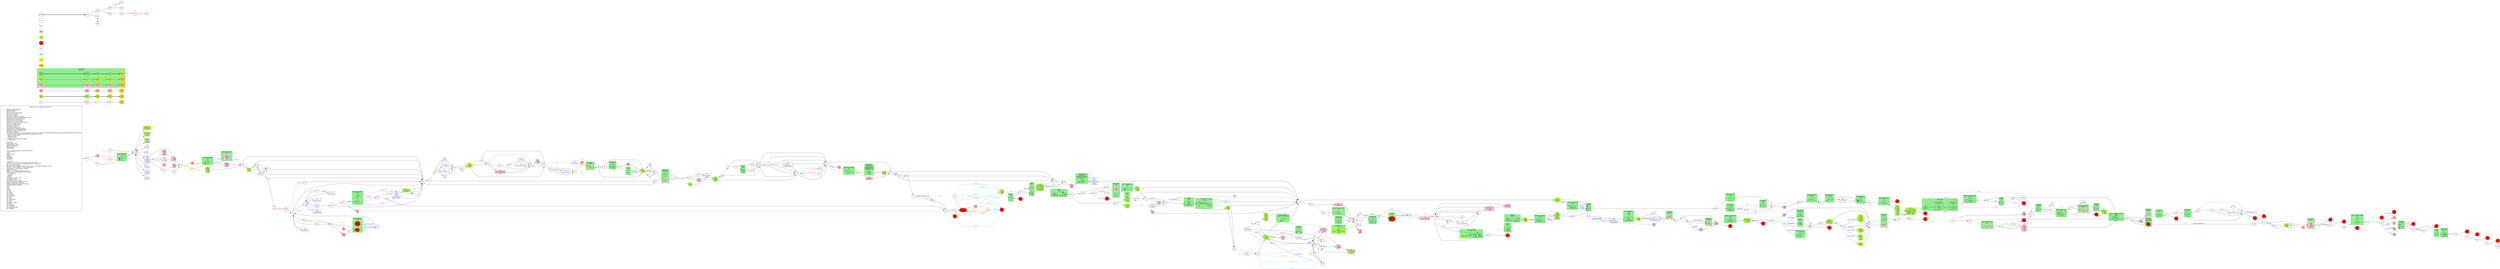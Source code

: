 digraph "Fighting Fantasy: Knights of Doom" {
	// graph defaults
	rankdir=LR
	mclimit=50
	nodesep=.3 // changes horizontal separation of nodes
	ranksep=.4 // changes vertical separation of nodes
	node [height=.7
		width=.7
		shape=ellipse
		margin=0]
	edge[weight=5]

	// a box for a graph label
	// note that you can override the defaults set above
	title [label = "Fighting Fantasy: Knights of Doom 56/--/--\n\n \
		Light Green Fill: Benefits\l \
		Pink Fill: Penalties\l \
		Red Fill: Death\l \
		Blue Text: Key Items/Events\l \
		Red Text: Lost Items\l \
		Purple Text: Shops\l \
		Blue Line: Forced Items/Events\l \
		Light Blue Text/Line: Optional Items/Events\l \
		Purple Line: Dice Related Events\l \
		Green Line: Stat Test Passed\l \
		Brown Line: Stat Test Failed\l \
		Magenta Line: Combat Related Events\l \
		Grey Text: Riddle Answer\l \
		Grey Line: Hidden Option\l \
		Orange Line: Spells\l \
		Red Line: Possible Error\l \
		Gold/Yellow Fill: Required Nodes\l \
		Light Blue Fill: Recommended Nodes\l \
		Gold Outline: Recommended Path\l \
		Green Box: Combat\l \
		SK/ST/LK/AT/AR/TM/CW/CL: Skill/Stamina/Luck/Attack Strength/Attack Round/Time/Consecutive Win Round/Consecutive Lose Round\l \
		?: Chance of this happening, depending on instructions in text\l \
		*: Special Combat Rules\l \
		-: Negative Status\l \
		+: Positive Status\l \
		^: Damage can be reduced by items\l \
		@: Take 2 items\l\l \
		Starts with:\l \
		Initial Skill: 1d6+6\l \
		Initial Stamina: 2d6+12\l \
		Initial Luck: 1d6+6\l \
		Initial Honor: 6\l \
		Initial Time: 0\l\l \
		skill/stamina/luck potion: +all SK/ST/LK&1ILK\l \
		10 meal: +4ST\l \
		sword\l \
		leather armor\l \
		lantern\l \
		tinderbox\l \
		2d6+6 gold\l \
		backpack\l\l \
		Comments:\l \
		Lance, test SK, SK-2 if no lance skill, -2EST if successful\l \
		Crossbow, test SK, SK-2 if no target skill, -2EST if successful\l \
		Axe, -1 SK if no axe skill\l \
		Ironbane, destroy enemy weapon (-3ESK), armor (no damage reduction), or both\l \
		SK* test, -1 if no tracking, +1 if hunting charm\l \
		shadowblade, +1AT, 3DMG vs undead\l \
		shield ring, -1EAT\l \
		aelfgar, +1AT, damage undead+demons\l \
		grenade, deals 1d6 damage to self or enemy\l \
		+, use crossbow\l \
		-, use lance\l \
		!, EDMG+\l \
		@, DMG-\l \
		**holy strike -1ESK, -2EST\l \
		salve restores 6ST\l \
		warhammer -1AT, +1DMG\l \
		holy oil can be used as banish or holy\l \
		ziridian charm pass 2 luck tests\l \
		healing draught restores IST/2 stamina\l \
		revelation equals commune\l \
		none\l \
		none\l \
		none\l \
		Market:\l \
		1g: rope\l \
		1g: lantern\l \
		3g: 6 bolts\l \
		1g: per meal\l \
		5g: breastplate\l \
		2g: mirror\l \
		4g: salve\l \
		6g: warhammer\l \
		7g: holy oil\l \
		3g: spear\l \
		4g: ziridian charm\l \
		Alchemist:\l \
		4g: witherwell\l \
		3g: 2 antitoxin\l \
		3g: healing draught\l \
		6g: revelation\l \
		"
		shape = "box"
		margin = 0.1]

	subgraph Required {
		node [style = "filled" color = "gold" fillcolor = "gold" fontcolor = "blue" shape = "rect"]
		key3
		boo5
		dam5
		monboo5
		mondam5
		mon5
		ending [fontcolor = "black" shape = "octagon"]
	}

	subgraph Required2 {
		node [style = "filled" color = "#FFF700" fillcolor = "#FFF700" fontcolor = "blue" shape = "rect"]
		req2
	}

	subgraph Recommended {
		node [penwidth = 3 color = "gold"]
		txt2
		key2 [shape = "rect" fontcolor = "blue"]
		boo3 [style = "filled" fillcolor = "greenyellow"]
		boo4 [style = "filled" fillcolor = "greenyellow"]
		dam3 [style = "filled" fillcolor = "pink"]
		dam4 [style = "filled" fillcolor = "pink"]
		monboo3 [style = "filled" fillcolor = "greenyellow"]
		monboo4 [style = "filled" fillcolor = "greenyellow"]
		mondam3 [style = "filled" fillcolor = "pink"]
		mondam4 [style = "filled" fillcolor = "pink"]
		mon3
		mon4
	}
	
	subgraph Optional {
		node [style = "filled" color = "paleturquoise1" fillcolor = "paleturquoise1" fontcolor = "blue" shape = "rect"]
		opt
	}

	subgraph Combat {
		style = "filled" color = "palegreen2"
		subgraph cluster_MONSTER {
			label = "? MONSTER\n 0/0 0/0"
			mon1 [label = "\N\n text"]
			mon2 [shape = "rect" fontcolor = "blue" label = "\N\n text"]
			mon3 [label = "\N\n text"]
			mon4 [shape = "rect" fontcolor = "blue" label = "\N\n text"]
			mon5 [shape = "rect" fontcolor = "blue" label = "\N\n text"]
			monboo1 [style = "filled" color = "greenyellow" label = "\N\n text"]
			monboo2 [shape = "rect" style = "filled" color = "greenyellow" fontcolor = "blue" label = "\N\n text"]
			monboo3 [label = "\N\n text"]
			monboo4 [shape = "rect" fontcolor = "blue" label = "\N\n text"]
			monboo5 [shape = "rect" fontcolor = "blue" label = "\N\n text"]
			mondam1 [style = "filled" color = "pink" label = "\N\n text"]
			mondam2 [shape = "rect" style = "filled" color = "pink" fontcolor = "blue" label = "\N\n text"]
			mondam3 [label = "\N\n text"]
			mondam4 [shape = "rect" fontcolor = "blue" label = "\N\n text"]
			mondam5 [shape = "rect" fontcolor = "blue" label = "\N\n text"]
		}
		
		subgraph cluster_SPECTRAL_KNIGHT {
			label = "Spectral Knight\n 9/8"
			255
		}
		
		subgraph cluster_ASSASSIN_S_DAGGER {
			label = "Assassin's Dagger\n 10/-"
			043
		}
		
		subgraph cluster_ASSASSIN_S_DAGGER2 {
			label = "Assassin's Dagger\n 10/-"
			373 [shape = "rect" style = "filled" color = "pink" fontcolor = "blue" label = "\N\n Reggad\n +1DAY\n -1SK\n -2ST"]
		}
		
		subgraph cluster_DEMONIC_SLAYER {
			label = "Demonic Slayer\n 10/8"
			013 [style = "filled" color = "red"]
			223 [style = "filled" color = "red" label = "\N\n -1ESK\n -2EST"]
		}
		
		subgraph cluster_HOODED_ATTACKER {
			label = "Hooded Attacker*\n 8/8"
			025
			106
		}
		
		subgraph cluster_GREAT_BOAR {
			label = "Great Boar+-\n 8/8"
			256 [style = "filled" color = "pink" label = "\N\n +2PT"]
		}
		
		subgraph cluster_THORNBEAST {
			label = "Thornbeast\n 8/10"
			352 [shape = "rect" fontcolor = "blue" label = "\N\n Nroht"]
		}
		
		subgraph cluster_CLERIC {
			label = "Cleric\n 6/6"
			394
		}
		
		subgraph cluster_MURDERER {
			label = "Murderer\n 7/6 6/8 7/7"
			038
			346 [style = "filled" color = "pink" label = "\N\n -2ST"]
		}
		
		subgraph cluster_WYRD {
			label = "Wyrd**\n 9/6"
			036 [label = "\N\n -1AT"]
		}
		
		subgraph cluster_MUMMERS_DRAGON {
			label = "Mummers' Dragon\n 8/7"
			328
		}
		
		subgraph cluster_MUMMERS {
			label = "Knight 7/6\n Witch 8/7\n Horsehead 6/7\n Pickpocket 6/5\n Oddfellow 7/7"
			062 [label = "\N*\n -1AT"]
		}
		
		subgraph cluster_INITIATE {
			label = "Initiate\n 7/6"
			157
		}
		
		subgraph cluster_BRYAR {
			label = "Bryar\n 9/9"
			089
			272 [label = "\N\n -2AT"]
		}
		
		subgraph cluster_OUTLAWS {
			label = "Cut-Throat 6/5\n Bandit 7/6\n Renegade Monk 6/7\n Wolfshead 8/7"
			205 [label = "\N*\n +1AT?"]
		}
		
		subgraph cluster_LICH {
			label = "Lich\n 8/9"
			065 [label = "\N\n -1d6EST"]
			283 [label = "\N\n -1AT?"]
		}
		
		subgraph cluster_HELLHOUND {
			label = "Hellhound*\n 7/6"
			310
			375 [style = "filled" color = "pink" label = "\N\n -1SK\n -2ST"]
		}
		
		subgraph cluster_HELLHOUNDS {
			label = "1d6+1 Hellhound*\n 7/6"
			115
		}
		
		subgraph cluster_CRONE {
			label = "Crone\n 6/5"
			292 [shape = "rect" style = "filled" color = "greenyellow" fontcolor = "blue" label = "\N\n 2 meal\n -1AT\n +1DAY\n +2ST"]
		}
		
		subgraph cluster_SNAKES {
			label = "Snakes\n 8/11"
			300 [label = "\N\n -2AT?\n EDMG=4?"]
		}
		
		subgraph cluster_COCKATRICE {
			label = "Cockatrice*\n 7/7"
			027
			090
		}
		
		subgraph cluster_CAILLEACH {
			label = "Cailleach*\n 12/12"
			345
		}
		
		subgraph cluster_CHAOS_CENTAUR {
			label = "Chaos Centaur!\n 10/9 9/10 10/10 9/11"
			060
		}
		
		subgraph cluster_UNDEAD_CHAMPION {
			label = "Undead Champion@\n 9/7"
			358
		}
		
		subgraph cluster_HORSEMAN {
			label = "Horseman\n 7/7 6/7 7/6"
			275 [label = "\N\n -2AT?"]
		}
		
		subgraph cluster_VAMPIRE_BAT {
			label = "Vampire Bat\n 7/6"
			234 [shape = "rect" style = "filled" color = "greenyellow" fontcolor = "blue" label = "\N\n lantern\n Myrton -1ESK undead\n +1LK"]
		}
		
		subgraph cluster_GRAVE_WORM {
			label = "Grave-Worm\n 8/6"
			337 [shape = "rect" fontcolor = "blue" label = "\N\n guildas: 75"]
		}
		
		subgraph cluster_HAUNT {
			label = "Haunt\n 9/8"
			376 [style = "filled" color = "red" label = "\N\n -1ESK?\n -2EST?"]
		}
		
		subgraph cluster_SKELETAL_DOG {
			label = "Skeletal Dog@\n 7/6"
			320 [style = "filled" color = "greenyellow" label = "\N\n +1LK"]
			391 [label = "\N\n -1ESK?\n -2EST?"]
		}
		
		subgraph cluster_DEATHSHEAD {
			label = "Haunt\n 9/5"
			270 [label = "\N\n -1ESK?\n -2EST?"]
		}
		
		subgraph cluster_CADAVER {
			label = "Cadaver\n 10/12"
			056
			116 [label = "\N\n -1AT?"]
		}
		
		subgraph cluster_ASSASSIN_S_DAGGER3 {
			label = "Assassin's Dagger\n 10/-"
			249 [shape = "rect" fontcolor = "blue" label = "\N\n dagger?"]
		}
		
		subgraph cluster_ASSASSIN_S_DAGGER4 {
			label = "Assassin's Dagger\n 10/-"
			371 [shape = "rect" fontcolor = "blue" label = "\N\n dagger?"]
		}
		
		subgraph cluster_ORC_WOLF_RIDER {
			label = "Orc Wolf-Rider\n 7/6\n 6/6\n 7/5"
			037 [label = "\N\n -1AT?\n -2x1d6/2ST"]
		}
		
		subgraph cluster_TREE_MAN {
			label = "Tree Man\n 8/8 8/8"
			069 [style = "filled" color = "pink" label = "\N\n +4PT"]
		}
		
		subgraph cluster_WODEWOSE {
			label = "Wodewose\n 9/7 9/8"
			018 [style = "filled" color = "pink" label = "\N\n +5PT"]
		}
		
		subgraph cluster_KNIGHT_OF_THE_FLAME {
			label = "Knight of the Flame\n 12/12"
			280 [label = "\N\n +1EDMG"]
		}
		
		subgraph cluster_HORNED_SERPENT {
			label = "Horned Serpent\n 8/13"
			273 [label = "\N\n -2AT"]
		}
		
		subgraph cluster_FIRE_IMP {
			label = "Fire Imp\n 9/4 8/4 7/5"
			165 [label = "\N\n -2AT"]
		}
		
		subgraph cluster_VERACNA {
			label = "Veracna\n 9/10"
			366 [label = "\N\n -2AT"]
		}
		
		subgraph cluster_HILL_GIANT {
			label = "Hill Giant\n 9/11"
			010
			088 [style = "filled" color = "pink" label = "\N*\n -2ST"]
		}
		
		subgraph cluster_BEAST_MEN {
			label = "Beast Men\n 10"
			184 [label = "\N\n -2EAT?"]
			
			subgraph cluster_CHAOS_STEED {
				color = "black" fillcolor = "palegreen2"
				label = "Chaos Steed\n 9/12"
				067 [label = "\N\n -1EFR"]
			}
			
			subgraph cluster_GOREHORN {
				color = "black" fillcolor = "palegreen2"
				label = "Gorehorn+\n 8/9"
				254 [label = "\N\n -1EFR"]
			}
		}
		
		subgraph cluster_CHAOS_KNIGHT_CHAMPION {
			label = "Chaos Knight Champion*\n 12/12"
			296 [label = "\N\n -0~2AT"]
		}
		
		subgraph cluster_RAT_MAN {
			label = "Rat Man\n 5/6 6/5"
			393
		}
		
		subgraph cluster_CHAOS_BEAST_MAN {
			label = "Chaos Beast Man\n 8/8"
			386 [label = "\N\n -2EST?"]
		}
		
		subgraph cluster_RABID_CHAOS_HOUND {
			label = "Chaos Beast Man\n 7/7 7/7"
			331 [style = "filled" color = "pink" label = "\N\n -0~4ST"]
		}
		
		subgraph cluster_GARGOYLE {
			label = "Gargoyle\n 9/10 9/11\n 10/9 9/10"
			363 [style = "filled" color = "red" label = "\N\n -1AT"]
		}
		
		subgraph cluster_BEAST_MAN_SHAMAN {
			label = "Beast Man Shaman\n 8/7"
			171 [style = "filled" color = "pink" label = "\N\n -3ST?"]
		}
		
		subgraph cluster_REPTILIAN {
			label = "Reptilian\n 10/15"
			294 [style = "filled" color = "pink" label = "\N\n -2ST?"]
		}
		
		subgraph cluster_IRON_EATER {
			label = "Iron-Eater*\n 4/5"
			329
		}
		
		subgraph cluster_POLTERGEIST {
			label = "Poltergeist\n 9/-"
			198
		}
		
		subgraph cluster_MORGWYN {
			label = "Morgwyn*\n 9/9"
			029 [style = "filled" color = "pink" label = "\N\n -1SK?\n -1ESK?\n -2EST?"]
		}
		
		subgraph cluster_MURGRIM {
			label = "Murgrim\n 10/11"
			110
		}
		
		subgraph cluster_BEAST_MAN_CHAMPION {
			label = "Beast Man Champion\n 12/14"
			149 [label = "\N\n +1EDMG"]
		}
		
		subgraph cluster_SOLDIER {
			label = "Soldier\n 7/7"
			035
		}
		
		subgraph cluster_TROLL {
			label = "Soldier\n 9/9"
			048
		}
		
		subgraph cluster_IRON_GOLEM {
			label = "Iron Golem*\n 10/16"
			382 [label = "\N\n -weapon?"]
		}
		
		subgraph cluster_WAR_HORSE {
			label = "War-Horse\n 8/9"
			347
		}
		
		subgraph cluster_OGER_OVERSEER {
			label = "Oger Overseer-*\n 9/10"
			124
		}
		
		subgraph cluster_WEAPONMASTER {
			label = "Weaponmaster\n 10/12"
			061
		}
		
		subgraph cluster_HOBGOBLIN_FANATIC {
			label = "Hobgoblin Fanatic\n 7/6"
			233
		}
		
		subgraph cluster_CHAOS_WARRIOR {
			label = "Chaos Warrior\n 9/8 8/9"
			357
		}
		
		subgraph cluster_CHAOS_KNIGHT {
			label = "1d6-1? Chaos Knight\n 10/12\n ...\n 10/12"
			229
		}
		
		subgraph cluster_BELGAROTH {
			label = "Belgaroth\n 12/17"
			162
		}
		
		subgraph cluster_RAVEN {
			label = "Raven\n 7/8"
			127
		}
		
		subgraph cluster_NIGHT_MARE {
			label = "Night-Mare\n 10/11"
			176 [label = "\N\n -1ESK?\n -2EST?"]
		}
		
		subgraph cluster_CHAOS_WARRIOR2 {
			label = "Chaos Warrior*\n 10/9"
			201
		}
		
		cbt
	}

	subgraph Death {
		node [style = "filled" color = "red"]
		ddt
		004
		007
		013
		028
		039
		092
		096
		107
		108
		113
		118
		143
		144
		155
		159
		169
		180
		207
		210
		223
		238
		259
		265
		271
		276
		282
		318
		364
		355
		359
		388
	}

	subgraph Boost {
		node [style = "filled" color = "greenyellow"]
		bst
		boo1 [label = "\N\n text"]
		boo2 [shape = "rect" fontcolor = "blue" label = "\N\n text"]
		boo3 [label = "\N\n text"]
		boo4 [shape = "rect" fontcolor = "blue" label = "\N\n text"]
		boo5 [shape = "rect" fontcolor = "blue" label = "\N\n text"]
		017 [label = "\N\n +1HR"]
		024 [shape = "rect" fontcolor = "blue" label = "\N\n 3 meal\n +1DAY\n +1LK"]
		032 [shape = "rect" fontcolor = "blue" label = "\N\n griffin shield\n -1EAT"]
		033 [shape = "rect" fontcolor = "blue" label = "\N\n flame shield\n +1DAY\n +2ST"]
		041 [color = "greenyellow:pink" label = "\N\n +1LK\n -4ST"]
		081 [label = "\N\n +all SK\n +all ST"]
		101 [shape = "rect" fontcolor = "blue" label = "\N\n Ecrof\n 5 meals\n 20 gold\n sword?\n +1LK\n +1HR\n +5ST\n +5FR"]
		122 [shape = "rect" fontcolor = "blue" label = "\N\n Rotiart\n +1LK"]
		125 [label = "\N\n +1DAY\n +4ST"]
		135 [label = "\N\n +1DAY\n +3ST"]
		136 [label = "\N\n +1HR"]
		141 [shape = "rect" fontcolor = "blue" label = "\N\n dagger\n +1DAY\n +1LK\n +2ST"]
		152 [shape = "rect" fontcolor = "blue" label = "\N\n 8 gold\n +1HR"]
		160 [shape = "rect" fontcolor = "blue" label = "\N\n garlic breath\n +4ST"]
		168 [shape = "rect" fontcolor = "blue" label = "\N\n 2 meal\n +1HR"]
		177 [color = "greenyellow:pink" shape = "rect" fontcolor = "blue" label = "\N\n breastplate\n -1AT\n -1DMG"]
		185 [shape = "rect" fontcolor = "blue" label = "\N\n fear spiders/\n fear snakes/\n fear height\n twisted staff\n +1HR"]
		186 [shape = "rect" fontcolor = "blue" label = "\N\n fireball\n +1SK\n +1LK\n +4ST"]
		199 [label = "\N\n +1HR\n +2LK"]
		202 [label = "\N\n +1DAY\n +2ST"]
		217 [shape = "rect" fontcolor = "blue" label = "\N\n -fear\n +1DAY\n +1LK\n +1SK \n +2ST\n -2ST"]
		231 [color = "greenyellow:pink" shape = "rect" fontcolor = "blue" label = "\N\n shadowblade\n -1SK?\n -2ST?"]
		241 [shape = "rect" fontcolor = "blue" label = "\N\n -3 gold\n +1DAY\n +2ST"]
		242 [shape = "rect" fontcolor = "blue" label = "\N\n celastrix\n +1LK\n +1HR"]
		253 [label = "\N\n +1LK"]
		286 [shape = "rect" fontcolor = "blue" label = "\N\n aelfgar: 11\n restore ST\n +1LK"]
		317 [shape = "rect" fontcolor = "blue" label = "\N\n -1g?\n +2ST?"]
		306 [shape = "rect" fontcolor = "blue" label = "\N\n varen +4FR\n mercenaries +5FR\n villagers +3FR\n militia +4FR\n tactics +2FR"]
		319 [label = "\N\n +1DAY?\n +1ST?"]
		336 [color = "greenyellow:pink" shape = "rect" fontcolor = "blue" label = "\N\n mace\n -1AT\n +1EDMG"]
		369 [label = "\N\n +all ST"]
		374 [shape = "rect" fontcolor = "blue" label = "\N\n 5 gold\n 3 meals\n Ecrof\n +1DAY\n -all ST/2"]
		395 [label = "\N\n +1HR\n +all SK\n +all LK\n +all ST"]
	}

	subgraph Damage {
		node [style = "filled" color = "pink"]
		ddg
		dam1 [label = "\N\n text"]
		dam2 [shape = "rect" fontcolor = "blue" label = "\N\n text"]
		dam3 [label = "\N\n text"]
		dam4 [shape = "rect" fontcolor = "blue" label = "\N\n text"]
		dam5 [shape = "rect" fontcolor = "blue" label = "\N\n text"]
		005 [label = "\N\n -2x2d6(-4?)ST"]
		020 [label = "\N\n -5ST"]
		021 [label = "\N\n -1SK?\n -0~4ST"]
		044 [label = "\N\n -1LK\n -3ST?"]
		056 [label = "\N\n -1d6ST"]
		078 [label = "\N\n -1SK\n -3ST"]
		079 [label = "\N\n -2ST"]
		084 [label = "\N\n +1HR\n -1SK?\n -1LK\n -2~4ST"]
		114 [label = "\N\n -1HR\n -2ST"]
		131 [shape = "rect" fontcolor = "blue" label = "\N\n shield ring\n -0~4ST"]
		132 [shape = "rect" fontcolor = "blue" label = "\N\n -1d6 metal objects\n -2ST"]
		133 [label = "\N\n -1HR"]
		143 [label = "\N\n -1d6+2ST"]
		145 [label = "\N\n -3ST"]
		146 [label = "\N\n -5ST"]
		153 [shape = "rect" fontcolor = "blue" label = "\N\n -1SK in sepulchre"]
		163 [label = "\N\n -1SK\n -2ST"]
		167 [label = "\N\n -1ST?"]
		170 [shape = "rect" fontcolor = "blue" label = "\N\n 3 gold\n -2ST"]
		182 [label = "\N\n -1ST"]
		183 [label = "\N\n -2ST"]
		204 [label = "\N\n -4ST"]
		208 [label = "\N\n -4ST"]
		209 [label = "\N\n -2ST"]
		211 [shape = "rect" fontcolor = "blue" label = "\N\n Reggad\n +1DAY\n -2ST?"]
		214 [shape = "rect" fontcolor = "blue" label = "\N\n ballad, part 3: 8\n -1SK?\n -3~6ST"]
		216 [label = "\N\n -1SK\n -3ST"]
		228 [label = "\N\n -2ST"]
		237 [label = "\N\n -3ST"]
		239 [label = "\N\n -2ST"]
		257 [label = "\N\n -1LK"]
		261 [label = "\N\n -1HR\n -2ST"]
		262 [label = "\N\n -5ST"]
		264 [label = "\N\n -1ST"]
		298 [shape = "rect" fontcolor = "blue" label = "\N\n Eugalp\n -1SK\n -1LK\n -3ST"]
		299 [label = "\N\n -5ST"]
		301 [label = "\N\n -1LK\n -3ST"]
		321 [label = "\N\n -3x?ST"]
		301 [label = "\N\n -1d6+2ST*"]
		349 [label = "\N\n +5PT"]
		350 [shape = "rect" fontcolor = "blue" label = "\N\n moon shield\n -1LK\n -2ST?"]
		368 [label = "\N\n +3PT"]
		370 [label = "\N\n -2ST"]
		397 [label = "\N\n -1LK"]
		399 [label = "\N\n -2HR\n -2LK"]
	}

	subgraph Key_Item {
		node [fontcolor = "blue" shape = "rect"]
		kky
		key1 [label = "\N\n text"]
		key2 [label = "\N\n text"]
		key3 [label = "\N\n text"]
		009 [label = "\N\n lance"]
		034 [label = "\N\n ballad, part 1: 7\n refund gold"]
		046 [label = "\N\n talisman"]
		051 [label = "\N\n Enorc\n +1DAY"]
		052 [label = "\N\n glass prism"]
		055 [label = "\N\n dragon shield"]
		064 [label = "\N\n -3 meal/\n -1 potion"]
		068 [label = "\N\n info" tooltip = "manticore banarask hills"]
		070 [label = "\N\n power words: 196"]
		071 [label = "\N\n axe"]
		072 [label = "\N\n Ronnoc\n magic sword\n lion shield"]
		080 [label = "\N\n 5 meal\n lantern\n tinderbox\n 20 gold\n 2 potion"]
		091 [label = "\N\n helmet"]
		099 [label = "\N\n info" tooltip = "clerics evil / forest in danger / slained by demon"]
		103 [label = "\N\n Eehsnab"]
		111 [label = "\N\n info" tooltip = "clerics temple havalok / miller spy"]
		112 [label = "\N\n info" tooltip = "runes translation"]
		117 [label = "\N\n Ecrof"]
		121 [label = "\N\n raven charm\n 3 gold"]
		174 [label = "\N\n -1d3 metal objects"]
		206 [label = "\N\n info" tooltip = "aelfgar in cairns of dunar?"]
		215 [fontcolor = "grey" label = "\N\n cadaver"]
		230 [label = "\N\n crossbow\n 6 bolts"]
		232 [label = "\N\n crystal orb"]
		244 [label = "\N\n -6~+6 gold"]
		246 [label = "\N\n 8 gold\n locket\n quarterstaff\n dagger\n 2 swords"]
		258 [label = "\N\n info" tooltip = "beware beast that are men / heel warrior of stone / forest of skull"]
		266 [label = "\N\n ironbane"]
		268 [label = "\N\n info" tooltip = "priest ghost graveyard / end of hiding blood moon / druid dark rites forest / robbers countryside"]
		277 [label = "\N\n info" tooltip = "lord of the first / prisoners of wickerman"]
		281 [label = "\N\n ballad, part 1: 3"]
		288 [label = "\N\n Ecrof"]
		304 [label = "\N\n door of skulls: x5"]
		305 [label = "\N\n iron key\n hunting charm"]
		315 [label = "\N\n forest sap\n elven amulet"]
		341 [label = "\N\n info" tooltip = "tapestry tree people"]
		342 [label = "\N\n -2 meal"]
		343 [label = "\N\n use xbow"]
		354 [label = "\N\n Rellim\n 2 meal\n 6 gold\n herb liquid\n hood & cloak"]
		362 [label = "\N\n info" tooltip = "herluin west"]
		377 [fontcolor = "grey" label = "\N\n wolfsbane"]
		380 [label = "\N\n info" tooltip = "free bird of light"]
		383 [label = "\N\n Eehsnab"]
		389 [label = "\N\n gauntlets"]
		390 [label = "\N\n 4 grenades"]
		392 [label = "\N\n cockatrice"]
	}
	
	subgraph Shop {
		node [fontcolor = "purple" shape = "rect"]
		shp
		193 [label = "\N\n Alchemist"]
		248 [label = "\N\n Market"]
	}

	mon1 -> mon2 -> mon3 -> mon4 -> mon5 [penwidth = 3]
	boo1 -> boo2 -> boo3 -> boo4 -> boo5 [penwidth = 3]
	dam1 -> dam2 -> dam3 -> dam4 -> dam5
	txt1 -> key1 -> txt2 -> key2 -> key3
	monboo1 -> monboo2 -> monboo3 -> monboo4 -> monboo5
	mondam1 -> mondam2 -> mondam3 -> mondam4 -> mondam5

	myTitle -> z001 [penwidth = 3]
	z001 -> z002 [color = "purple" fontcolor = "purple" label = "1-3"]
	z001 -> z003 [color = "purple" fontcolor = "purple" label = "4-6"]
	z002 -> z004 [color = "green" fontcolor = "green" label = "LK"]
	z002 -> z005 [color = "brown"]
	z003 -> z006 [dir = "both"]
	z004 -> z007 [color = "blue" fontcolor = "blue" label = "req"]
	z004 -> z008 [color = "cyan3" fontcolor = "cyan3" label = "-opt"]
	z005 -> z009 [color = "grey" fontcolor = "grey" label = "info"]
	z009 -> z010 [color = "crimson" fontcolor = "crimson" label = "error(?)"]
	z010 -> z011 [color = "magenta" fontcolor = "magenta" label = "escape"]
	{
		rank = same
		z003
		z006
	}
	title -> 001
	001 -> 057 [color = "green" fontcolor = "green" label = "LK"]
	001 -> 145
	002 -> 159 [color = "brown"]
	002 -> 338 [color = "green" fontcolor = "green" label = "DAY&le;6"]
	003 -> 156 [color = "orange" fontcolor = "orange" label = "ride"]
	003 -> 156 [color = "green" fontcolor = "green" label = "LK"]
	003 -> 170 [color = "brown"]
	005 -> 031
	006 -> 070 [color = "orange" fontcolor = "orange" label = "lore"]
	006 -> 070 [color = "green" fontcolor = "green" label = "LK"]
	006 -> 189 [color = "brown"]
	008 -> 291 [color = "green" fontcolor = "green" label = "LK"]
	008 -> 216 [color = "brown"]
	010 -> 173
	011 -> 400 [color = "green" fontcolor = "green" label = "SK+2?"]
	011 -> 144 [color = "brown"]
	012 -> 217
	012 -> 202
	013 -> 128 [color = "blue" fontcolor = "blue" label = "magic weapon/win"]
	014 -> 204 [color = "orange" fontcolor = "orange" label = "banish"]
	014 -> 029
	015 -> 049
	016 -> 361
	016 -> 391
	016 -> 109
	017 -> 288
	017 -> 158
	017 -> 206
	018 -> 368
	019 -> 310 [color = "green" fontcolor = "green" label = "LK"]
	019 -> 375 [color = "brown"]
	020 -> 162
	021 -> 231
	021 -> 316
	022 -> 314
	023 -> 010 [color = "green" fontcolor = "green" label = "4xSK+2?"]
	023 -> 088 [color = "brown"]
	024 -> 332
	024 -> 150
	025 -> 235 [color = "magenta" fontcolor = "magenta" label = "EST&le;2"]
	025 -> 354 [color = "magenta" fontcolor = "magenta" label = "EST&le;2"]
	026 -> 099
	026 -> 099 [color = "orange" fontcolor = "orange" label = "commune"]
	026 -> 166 [color = "brown"]
	027 -> 090 [color = "orange" fontcolor = "orange" label = "arcane"]
	027 -> 090 [color = "blue" fontcolor = "blue" label = "cockatrice"]
	027 -> 221 [color = "blue" fontcolor = "blue" label = "Enorc"]
	027 -> 168
	029 -> 290
	030 -> 112
	030 -> 353
	031 -> 215
	031 -> 044
	031 -> 195
	031 -> 381
	033 -> 169 [color = "blue" fontcolor = "blue" label = "fear heights"]
	033 -> 245
	034 -> 139
	034 -> 314
	035 -> 207 [color = "magenta" fontcolor = "magenta" label = "AR>4"]
	035 -> 302
	036 -> 164 [color = "orange" fontcolor = "orange" label = "banish"]
	036 -> 164 [color = "magenta" fontcolor = "magenta" label = "win"]
	037 -> 136
	038 -> 293 [color = "magenta" fontcolor = "magenta" label = "2 kills"]
	040 -> 258 [color = "cyan3" fontcolor = "cyan3" label = "-3g"]
	040 -> 125
	041 -> 157 [color = "purple" fontcolor = "purple" label = "1-4"]
	041 -> 287 [color = "purple" fontcolor = "purple" label = "5-6"]
	042 -> 270 [color = "grey" fontcolor = "grey" label = "cadaver\n door of skulls"]
	042 -> 007
	043 -> 373 [color = "magenta" fontcolor = "magenta" label = "2CW/AR>4"]
	043 -> 211 [color = "magenta" fontcolor = "magenta" label = "2CW/AR>4"]
	044 -> 031
	045 -> 077 [color = "blue" fontcolor = "blue" label = "Nroht/\n Rellim"]
	045 -> 219
	046 -> 017
	047 -> 240 [color = "green" fontcolor = "green" label = "SK-2?"]
	047 -> 155 [color = "brown"]
	048 -> 098
	049 -> 147
	049 -> 191
	050 -> 220 [color = "green" fontcolor = "green" label = "LK"]
	050 -> 146 [color = "brown"]
	051 -> 182
	051 -> 126
	052 -> 274
	053 -> 117 [color = "magenta" fontcolor = "magenta" label = "AT=SK+12/EST&le;4"]
	053 -> 022 [color = "magenta" fontcolor = "magenta" label = "EAT=22/ST&le;4"]
	054 -> 122 [color = "orange" fontcolor = "orange" label = "commune"]
	054 -> 122 [color = "green" fontcolor = "green" label = "LK"]
	054 -> 014 [color = "brown"]
	055 -> 353
	056 -> 116
	057 -> 105 [color = "orange" fontcolor = "orange" label = "banish"]
	057 -> 303 [color = "orange" fontcolor = "orange" label = "holy"]
	057 -> 255
	058 -> 113
	058 -> 286
	059 -> 279 [color = "green" fontcolor = "green" label = "4dST"]
	059 -> 108 [color = "brown"]
	060 -> 332
	061 -> 178
	062 -> 152 [color = "magenta" fontcolor = "magenta" label = "win/AR>16"]
	063 -> 243
	064 -> 114
	065 -> 283
	066 -> 223 [color = "orange" fontcolor = "orange" label = "holy"]
	066 -> 237 [color = "orange" fontcolor = "orange" label = "banish"]
	066 -> 321
	066 -> 013
	067 -> 149 [color = "magenta" fontcolor = "magenta" label = "win AR"]
	067 -> 254 [color = "magenta" fontcolor = "magenta" label = "lose AR"]
	068 -> 040
	069 -> 324
	070 -> 212
	072 -> 037 [color = "green" fontcolor = "green" label = "SK+2?"]
	072 -> 397 [color = "brown"]
	073 -> 182
	073 -> 126
	074 -> 187
	074 -> 049
	075 -> 141 [color = "orange" fontcolor = "orange" label = "banish"]
	075 -> 043
	076 -> 368
	076 -> 297
	077 -> 093
	077 -> 219
	078 -> 205
	079 -> 162
	080 -> 114
	080 -> 154
	080 -> 197
	081 -> 023
	082 -> 038 [color = "green" fontcolor = "green" label = "LK"]
	082 -> 346 [color = "brown"]
	083 -> 059
	084 -> 340
	084 -> 296
	085 -> 295
	085 -> 019
	086 -> 365
	086 -> 017
	087 -> 250
	087 -> 008
	088 -> 173
	089 -> 185
	090 -> 027
	090 -> 027 [color = "brown"]
	090 -> 221 [color = "green" fontcolor = "green" label = "mirror/ 2xLK/ Enorc"]
	090 -> 168 [color = "green" fontcolor = "green" label = "mirror/ 2xLK"]
	093 -> 172
	093 -> 219
	094 -> 190 [color = "orange" fontcolor = "orange" label = "banish"]
	094 -> 376
	095 -> 021
	095 -> 316
	097 -> 143
	097 -> 239 [color = "orange" fontcolor = "orange" label = "holy"]
	097 -> 260 [color = "orange" fontcolor = "orange" label = "banish"]
	097 -> 028 [color = "cyan3" fontcolor = "cyan3" label = "talisman"]
	097 -> 041 [color = "cyan3" fontcolor = "cyan3" label = "-witherall"]
	098 -> 201 [color = "orange" fontcolor = "orange" label = "tactics"]
	098 -> 382
	099 -> 166
	100 -> 054 [color = "blue" fontcolor = "blue" label = "Ronnoc"]
	100 -> 014
	101 -> 306
	101 -> 002
	102 -> 026
	102 -> 049
	103 -> 316 [color = "blue" fontcolor = "blue" label = "from 175"]
	103 -> 202 [color = "blue" fontcolor = "blue" label = "from 163"]
	104 -> 265
	104 -> 192 [color = "green" fontcolor = "green" label = "fear heights\n SK-2"]
	104 -> 192 [color = "brown"]
	105 -> 356
	106 -> 235 [color = "magenta" fontcolor = "magenta" label = "EST&le;2"]
	106 -> 354 [color = "magenta" fontcolor = "magenta" label = "EST&le;2"]
	109 -> 063 [color = "orange" fontcolor = "orange" label = "banish"]
	109 -> 243
	109 -> 304
	110 -> 242
	111 -> 074
	111 -> 274
	112 -> 055
	112 -> 353
	114 -> 200
	115 -> 024
	116 -> 056 [color = "magenta" fontcolor = "magenta" label = "2CL"]
	116 -> 199
	117 -> 314
	119 -> 203 [color = "orange" fontcolor = "orange" label = "lore"]
	119 -> 066
	120 -> 333 [color = "grey" fontcolor = "grey" label = "celastrix"]
	120 -> 210
	121 -> 241
	122 -> 014
	123 -> 036
	123 -> 277
	124 -> 311
	125 -> 309 [color = "orange" fontcolor = "orange" label = "tracking"]
	125 -> 385
	125 -> 291
	126 -> 252 [color = "blue" fontcolor = "blue" label = "fear snakes"]
	126 -> 300
	127 -> 176
	128 -> 166
	129 -> 196 [color = "grey" fontcolor = "grey" label = "power words"]
	129 -> 276
	130 -> 205 [color = "green" fontcolor = "green" label = "SK+2?"]
	130 -> 078 [color = "brown"]
	131 -> 243
	132 -> 008
	133 -> 332
	134 -> 362
	134 -> 268
	134 -> 049
	135 -> 051 [color = "cyan3" fontcolor = "cyan3" label = "fear"]
	135 -> 379
	136 -> 315 [color = "blue" fontcolor = "blue" label = "twisted staff"]
	136 -> 194
	137 -> 095
	137 -> 175
	137 -> 339
	137 -> 350
	138 -> 218 [color = "green" fontcolor = "green" label = "1d6+7+2?HR"]
	138 -> 107 [color = "brown"]
	139 -> 053
	139 -> 314
	140 -> 018
	141 -> 285
	142 -> 167
	142 -> 363
	143 -> 239 [color = "orange" fontcolor = "orange" label = "holy"]
	143 -> 260 [color = "orange" fontcolor = "orange" label = "banish"]
	143 -> 028 [color = "cyan3" fontcolor = "cyan3" label = "talisman"]
	143 -> 041 [color = "cyan3" fontcolor = "cyan3" label = "-witherall"]
	145 -> 105 [color = "orange" fontcolor = "orange" label = "banish"]
	145 -> 303 [color = "orange" fontcolor = "orange" label = "holy"]
	145 -> 255
	146 -> 220
	147 -> 325
	147 -> 191
	148 -> 224 [color = "orange" fontcolor = "orange" label = "tactics"]
	148 -> 005
	149 -> 236
	150 -> 073
	150 -> 133
	151 -> 247 [color = "green" fontcolor = "green" label = "SK"]
	151 -> 386 [color = "brown"]
	152 -> 045
	153 -> 243
	154 -> 183 [color = "purple" fontcolor = "purple" label = "1-2"]
	154 -> 298 [color = "purple" fontcolor = "purple" label = "3-4"]
	154 -> 064 [color = "purple" fontcolor = "purple" label = "5-6"]
	156 -> 121
	157 -> 287
	157 -> 364 [color = "magenta" fontcolor = "magenta" label = "AR>6"]
	158 -> 082
	160 -> 377
	160 -> 049
	161 -> 232 [color = "blue" fontcolor = "blue" label = "iron key"]
	161 -> 274
	162 -> 238 [color = "magenta" fontcolor = "magenta" label = "EST&le;7\n Reggad"]
	162 -> 251 [color = "magenta" fontcolor = "magenta" label = "EST&le;7"]
	163 -> 103 [color = "orange" fontcolor = "orange" label = "banish"]
	163 -> 345
	164 -> 248
	165 -> 222
	166 -> 015 [color = "magenta" fontcolor = "magenta" label = "2 actions"]
	166 -> 119
	166 -> 392
	166 -> 274
	166 -> 049
	167 -> 294
	167 -> 363
	168 -> 323
	168 -> 332
	169 -> 245 [color = "green" fontcolor = "green" label = "SK-2"]
	170 -> 241
	171 -> 104
	172 -> 307 [color = "blue" fontcolor = "blue" label = "hood & cloak"]
	172 -> 225
	173 -> 306 [color = "blue" fontcolor = "blue" label = "Ecrof"]
	173 -> 002
	174 -> 008
	175 -> 103 [color = "orange" fontcolor = "orange" label = "banish"]
	175 -> 345
	176 -> 120 [color = "magenta" fontcolor = "magenta" label = "EST&le;6"]
	178 -> 101 [color = "green" fontcolor = "green" label = "LK"]
	178 -> 233 [color = "brown"]
	179 -> 354
	181 -> 327
	181 -> 085
	182 -> 126
	183 -> 114
	184 -> 207 [color = "magenta" fontcolor = "magenta" label = "FR=0"]
	184 -> 149 [color = "magenta" fontcolor = "magenta" label = "EFR&le;2"]
	184 -> 149 [color = "magenta" fontcolor = "magenta" label = "win AR"]
	184 -> 067 [color = "magenta" fontcolor = "magenta" label = "lose AR"]
	185 -> 213 [color = "blue" fontcolor = "blue" label = "captured"]
	185 -> 219
	186 -> 023
	187 -> 025 [color = "blue" fontcolor = "blue" label = "helmet"]
	187 -> 370
	188 -> 208 [color = "brown"]
	188 -> 328 [color = "green" fontcolor = "green" label = "LK"]
	189 -> 212
	190 -> 289
	191 -> 038 [color = "green" fontcolor = "green" label = "LK"]
	191 -> 346 [color = "brown"]
	192 -> 265 [color = "purple" fontcolor = "purple" label = "1-3"]
	192 -> 084 [color = "purple" fontcolor = "purple" label = "4-6"]
	193 -> 227
	193 -> 139
	193 -> 314
	194 -> 278
	195 -> 234
	195 -> 031
	196 -> 229 [color = "green" fontcolor = "green" label = "3dST"]
	196 -> 180 [color = "brown"]
	197 -> 348 [color = "green" fontcolor = "green" label = "SK-1"]
	197 -> 261 [color = "brown"]
	198 -> 335
	198 -> 212
	199 -> 249 [color = "blue" fontcolor = "blue" label = "Reggad"]
	199 -> 374
	200 -> 075 [color = "orange" fontcolor = "orange" label = "commune"]
	200 -> 075 [color = "green" fontcolor = "green" label = "LK"]
	200 -> 228 [color = "brown"]
	201 -> 050
	202 -> 163 [color = "blue" fontcolor = "blue" label = "-Eehsnab"]
	202 -> 060
	203 -> 166
	203 -> 066
	204 -> 029
	205 -> 246
	206 -> 082
	208 -> 328
	209 -> 256
	211 -> 285
	212 -> 372 [color = "blue" fontcolor = "blue" label = "iron bane"]
	212 -> 259
	213 -> 283
	213 -> 130
	214 -> 131
	214 -> 243
	215 -> 031
	216 -> 291
	217 -> 332
	218 -> 118 [color = "blue" fontcolor = "blue" label = "crystal orb"]
	218 -> 262 [color = "blue" fontcolor = "blue" label = "aelfgar"]
	218 -> 299 [color = "blue" fontcolor = "blue" label = "crossbow"]
	218 -> 079 [color = "orange" fontcolor = "orange" label = "holy"]
	218 -> 020
	219 -> 283
	219 -> 130
	220 -> 124
	220 -> 311
	221 -> 323
	221 -> 332
	222 -> 113
	222 -> 058
	223 -> 128 [color = "blue" fontcolor = "blue" label = "magic weapon/win"]
	224 -> 358 [color = "purple" fontcolor = "purple" label = "odd"]
	224 -> 275 [color = "purple" fontcolor = "purple" label = "even"]
	225 -> 059
	226 -> 386
	227 -> 034 [color = "grey" fontcolor = "grey" label = "puzzle"]
	227 -> 139
	227 -> 314
	228 -> 141 [color = "orange" fontcolor = "orange" label = "commune"]
	228 -> 043
	229 -> 138
	231 -> 316
	232 -> 274
	233 -> 004 [color = "magenta" fontcolor = "magenta" label = "AR>4"]
	233 -> 101
	234 -> 031
	235 -> 179 [color = "green" fontcolor = "green" label = "LK"]
	235 -> 083 [color = "brown"]
	236 -> 035 [color = "blue" fontcolor = "blue" label = "varen"]
	236 -> 302
	237 -> 013
	239 -> 143
	239 -> 260 [color = "orange" fontcolor = "orange" label = "banish"]
	239 -> 028 [color = "cyan3" fontcolor = "cyan3" label = "talisman"]
	239 -> 041 [color = "cyan3" fontcolor = "cyan3" label = "-witherall"]
	240 -> 198 [color = "orange" fontcolor = "orange" label = "banish"]
	240 -> 198 [color = "magenta" fontcolor = "magenta" label = "AR>5"]
	241 -> 334
	241 -> 139
	242 -> 296
	243 -> 016 [color = "orange" fontcolor = "orange" label = "lore"]
	243 -> 361
	243 -> 391
	243 -> 109
	244 -> 040
	245 -> 330 [color = "green" fontcolor = "green" label = "HR\ge;11"]
	245 -> 257 [color = "brown"]
	246 -> 332
	247 -> 342
	247 -> 331
	248 -> 193
	248 -> 139
	248 -> 314
	249 -> 374 [color = "blue" fontcolor = "blue" label = "holy oil\n -Reggad"]
	249 -> 374 [color = "magenta" fontcolor = "magenta" label = "2CW/AR>4"]
	250 -> 266 [color = "green" fontcolor = "green" label = "SK"]
	250 -> 174 [color = "brown"]
	251 -> 360 [color = "blue" fontcolor = "blue" label = "Rotiart"]
	251 -> 096
	252 -> 300 [color = "green" fontcolor = "green" label = "SK"]
	252 -> 332 [color = "brown"  label = "-1HR\n -1LK"]
	253 -> 121
	254 -> 149 [color = "magenta" fontcolor = "magenta" label = "win AR"]
	254 -> 207 [color = "magenta" fontcolor = "magenta" label = "lose AR"]
	255 -> 356
	256 -> 086
	257 -> 023
	258 -> 125
	260 -> 143
	260 -> 239 [color = "orange" fontcolor = "orange" label = "holy"]
	260 -> 028 [color = "cyan3" fontcolor = "cyan3" label = "talisman"]
	260 -> 041 [color = "cyan3" fontcolor = "cyan3" label = "-witherall"]
	261 -> 200
	262 -> 162
	263 -> 202
	263 -> 137 [color = "orange" fontcolor = "orange" label = "tracking"]
	263 -> 095 [color = "cyan3" fontcolor = "cyan3" label = "lantern"]
	263 -> 175 [color = "cyan3" fontcolor = "cyan3" label = "lantern"]
	263 -> 339 [color = "cyan3" fontcolor = "cyan3" label = "lantern"]
	263 -> 350 [color = "cyan3" fontcolor = "cyan3" label = "lantern"]
	264 -> 017
	266 -> 008
	267 -> 072
	268 -> 362
	268 -> 134
	268 -> 049
	269 -> 347 [color = "purple" fontcolor = "purple" label = "1-2"]
	269 -> 050 [color = "purple" fontcolor = "purple" label = "3-6"]
	270 -> 116
	272 -> 185
	273 -> 222
	274 -> 305 [color = "purple" fontcolor = "purple" label = "1"]
	274 -> 052 [color = "purple" fontcolor = "purple" label = "2"]
	274 -> 111 [color = "purple" fontcolor = "purple" label = "3"]
	274 -> 161 [color = "purple" fontcolor = "purple" label = "4"]
	274 -> 166 [color = "magenta" fontcolor = "magenta" label = "3 rolls"]
	275 -> 031
	277 -> 248
	278 -> 069
	278 -> 324
	279 -> 143
	279 -> 239 [color = "orange" fontcolor = "orange" label = "holy"]
	279 -> 260 [color = "orange" fontcolor = "orange" label = "banish"]
	279 -> 028 [color = "cyan3" fontcolor = "cyan3" label = "talisman"]
	279 -> 041 [color = "cyan3" fontcolor = "cyan3" label = "-witherall"]
	280 -> 033
	281 -> 040
	283 -> 065 [color = "orange" fontcolor = "orange" label = "holy"]
	283 -> 181
	284 -> 265 [color = "brown"]
	284 -> 171 [color = "green" fontcolor = "green" label = "3xSK"]
	285 -> 317
	285 -> 049
	286 -> 344 [color = "blue" fontcolor = "blue" label = "shield"]
	286 -> 023
	287 -> 089 [color = "blue" fontcolor = "blue" label = "talisman"]
	287 -> 272
	288 -> 082
	289 -> 153 [color = "orange" fontcolor = "orange" label = "commune"]
	289 -> 243 [color = "green" fontcolor = "green" label = "LK"]
	289 -> 153 [color = "brown"]
	290 -> 129 [color = "blue" fontcolor = "blue" label = "forest sap"]
	290 -> 388
	291 -> 343 [color = "green" fontcolor = "green" label = "SK*"]
	291 -> 030 [color = "brown"]
	292 -> 379
	293 -> 253 [color = "cyan3" fontcolor = "cyan3" label = "crossbow++"]
	293 -> 003
	294 -> 329 [color = "green" fontcolor = "green" label = "LK"]
	294 -> 329 [color = "magenta" fontcolor = "magenta" label = "win"]
	295 -> 359 [color = "purple" fontcolor = "purple" label = "2d6>2d6"]
	295 -> 398 [color = "purple" fontcolor = "purple" label = "2d6<2d6"]
	295 -> 398 [color = "green" fontcolor = "green" label = "LK"]
	295 -> 359 [color = "brown"]
	296 -> 351
	297 -> 140 [color = "blue" fontcolor = "blue" label = "talisman"]
	297 -> 349 [color = "blue" fontcolor = "blue" label = "witherall"]
	297 -> 018
	298 -> 114
	299 -> 162
	300 -> 027
	301 -> 045
	302 -> 207
	302 -> 322
	303 -> 255
	304 -> 361
	304 -> 391
	305 -> 274
	306 -> 355 [color = "brown"]
	306 -> 184 [color = "green" fontcolor = "green" label = "DAY&le;6"]
	307 -> 097 [color = "grey" fontcolor = "grey" label = "wolfsbane"]
	307 -> 225
	308 -> 378 [color = "grey" fontcolor = "grey" label = "ballad"]
	308 -> 048
	309 -> 385
	309 -> 291
	310 -> 115
	311 -> 061
	311 -> 357
	312 -> 394 [color = "green" fontcolor = "green" label = "LK"]
	312 -> 264 [color = "brown"]
	313 -> 006 [color = "grey" fontcolor = "grey" label = "puzzle"]
	313 -> 212
	314 -> 188
	314 -> 045
	315 -> 278
	316 -> 095
	316 -> 175
	316 -> 339
	316 -> 350
	316 -> 202
	317 -> 362
	317 -> 268
	317 -> 134
	319 -> 371 [color = "blue" fontcolor = "blue" label = "Reggad"]
	319 -> 048
	320 -> 391
	321 -> 128 [color = "green" fontcolor = "green" label = "3xSK+1"]
	321 -> 013 [color = "brown" label = "2CL"]
	321 -> 013
	322 -> 340
	322 -> 296
	323 -> 380 [color = "orange" fontcolor = "orange" label = "commune"]
	323 -> 380 [color = "green" fontcolor = "green" label = "LK"]
	323 -> 263 [color = "brown"]
	324 -> 297
	324 -> 076
	325 -> 341
	325 -> 244
	325 -> 068
	325 -> 281
	326 -> 386
	326 -> 151
	326 -> 226
	327 -> 292
	327 -> 135
	328 -> 387
	329 -> 047
	330 -> 366 [color = "blue" fontcolor = "blue" label = "fear spiders"]
	330 -> 273 [color = "blue" fontcolor = "blue" label = "fear snakes"]
	330 -> 165 [color = "blue" fontcolor = "blue" label = "fear heights"]
	330 -> 222
	331 -> 039 [color = "magenta" fontcolor = "magenta" label = "AR=5"]
	331 -> 110
	332 -> 148
	332 -> 319
	333 -> 396 [color = "green" fontcolor = "green" label = "SK&plusmn;2?"]
	333 -> 282 [color = "brown"]
	334 -> 367
	334 -> 248
	335 -> 313 [color = "green" fontcolor = "green" label = "SK+2?"]
	335 -> 212 [color = "brown"]
	337 -> 094
	338 -> 284
	338 -> 399
	339 -> 202 [color = "blue" fontcolor = "blue" label = "fear spiders"]
	339 -> 316
	340 -> 326 [color = "green" fontcolor = "green" label = "LK"]
	340 -> 393 [color = "brown"]
	341 -> 040
	342 -> 110
	343 -> 256 [color = "orange" fontcolor = "orange" label = "ride"]
	343 -> 256 [color = "green" fontcolor = "green" label = "SK"]
	343 -> 209 [color = "brown"]
	344 -> 369 [color = "blue" fontcolor = "blue" label = "griffin shield"]
	344 -> 395 [color = "blue" fontcolor = "blue" label = "dragon shield"]
	344 -> 081 [color = "blue" fontcolor = "blue" label = "lion shield"]
	344 -> 186 [color = "blue" fontcolor = "blue" label = "flame shield"]
	344 -> 023
	345 -> 383
	346 -> 293 [color = "magenta" fontcolor = "magenta" label = "2 kills"]
	347 -> 050
	348 -> 200
	349 -> 368
	350 -> 316
	351 -> 363
	351 -> 142
	352 -> 312
	353 -> 256 [color = "orange" fontcolor = "orange" label = "ride"]
	353 -> 256 [color = "green" fontcolor = "green" label = "SK"]
	353 -> 209 [color = "brown"]
	354 -> 377
	354 -> 160
	354 -> 049
	356 -> 336 [dir = both]
	356 -> 009 [dir = both]
	356 -> 230 [dir = both]
	356 -> 071 [dir = both]
	356 -> 032 [dir = both]
	356 -> 177 [dir = both]
	356 -> 091 [dir = both]
	356 -> 389 [dir = both]
	356 -> 080
	357 -> 061
	357 -> 390
	358 -> 031
	360 -> 127 [color = "grey" fontcolor = "grey" label = "Taris Varen"]
	360 -> 096
	361 -> 214
	361 -> 243
	362 -> 102
	362 -> 268
	362 -> 134
	362 -> 049
	363 -> 384 [color = "blue" fontcolor = "blue" label = "magic weapon/win"]
	365 -> 352
	365 -> 017
	366 -> 222
	367 -> 123 [color = "cyan3" fontcolor = "cyan3" label = "-5g"]
	367 -> 248
	368 -> 092 [color = "brown"]
	368 -> 280 [color = "green" fontcolor = "green" label = "PT"]
	369 -> 023
	370 -> 106 [color = "green" fontcolor = "green" label = "4dST"]
	370 -> 059 [color = "brown"]
	371 -> 048 [color = "blue" fontcolor = "blue" label = "holy oil\n -Reggad"]
	371 -> 048 [color = "magenta" fontcolor = "magenta" label = "2CW/AR>4"]
	372 -> 100 [color = "green" fontcolor = "green" label = "2xLK"]
	372 -> 271 [color = "brown"]
	373 -> 285 [color = "magenta" fontcolor = "magenta" label = "2CW/AR>4"]
	374 -> 048
	374 -> 308
	375 -> 115
	376 -> 289 [color = "blue" fontcolor = "blue" label = "magic weapon/win"]
	377 -> 160
	377 -> 049
	378 -> 267 [color = "blue" fontcolor = "blue" label = "healing draught/\n restorative potion"]
	378 -> 072
	379 -> 332
	379 -> 150
	380 -> 263
	381 -> 031
	381 -> 094 [color = "blue" fontcolor = "blue" label = "lantern"]
	381 -> 337 [color = "blue" fontcolor = "blue" label = "lantern"]
	382 -> 269 [color = "blue" fontcolor = "blue" label = "iron bane"]
	382 -> 347 [color = "purple" fontcolor = "purple" label = "win\n 1-2"]
	382 -> 050 [color = "purple" fontcolor = "purple" label = "win\n 3-6"]
	383 -> 012 [color = "blue" fontcolor = "blue" label = "Enorc"]
	383 -> 316 [color = "blue" fontcolor = "blue" label = "from 175"]
	383 -> 202 [color = "blue" fontcolor = "blue" label = "from 163"]
	384 -> 100 [color = "green" fontcolor = "green" label = "2xLK"]
	384 -> 271 [color = "brown"]
	385 -> 087 [color = "orange" fontcolor = "orange" label = "holy"]
	385 -> 087 [color = "green" fontcolor = "green" label = "LK"]
	385 -> 008 [color = "brown"]
	385 -> 132 [color = "brown"]
	386 -> 039 [color = "magenta" fontcolor = "magenta" label = "AR>6"]
	386 -> 247
	387 -> 062 [color = "green" fontcolor = "green" label = "SK"]
	387 -> 301 [color = "brown"]
	390 -> 061
	391 -> 320 [color = "blue" fontcolor = "blue" label = "shield ring"]
	391 -> 042
	392 -> 166
	393 -> 326
	394 -> 046
	395 -> 023
	396 -> 011 [color = "grey" fontcolor = "grey" label = "aelfgar"]
	396 -> 318
	397 -> 278
	398 -> 310 [color = "green" fontcolor = "green" label = "LK"]
	398 -> 375 [color = "brown"]
	399 -> 340
	399 -> 296
}
